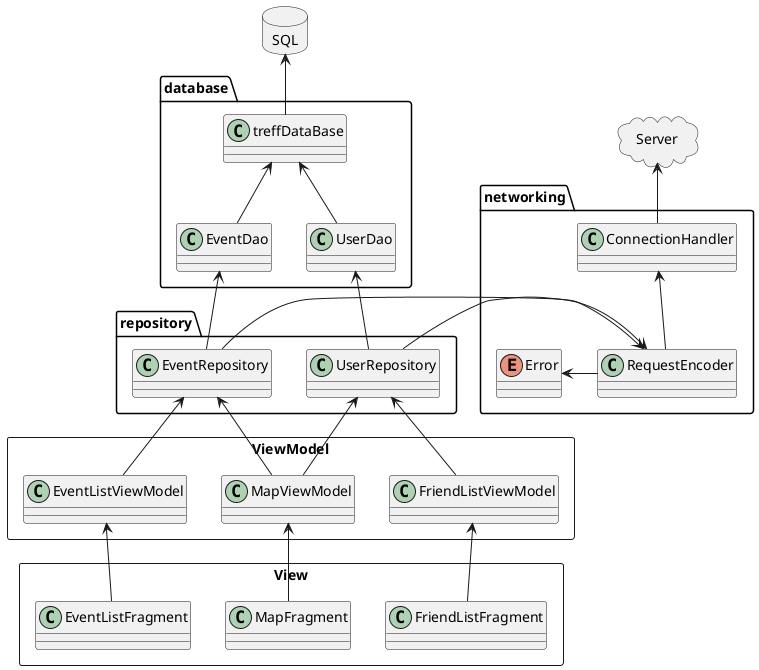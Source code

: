 @startuml

package View <<Rectangle>> {
class FriendListFragment
class MapFragment
class EventListFragment
}
package ViewModel <<Rectangle>> {
    class FriendListViewModel
    class MapViewModel
    class EventListViewModel
}
package repository {
    class UserRepository
    class EventRepository
}
FriendListViewModel <-down- FriendListFragment
MapViewModel <-down- MapFragment
EventListViewModel <-down- EventListFragment
UserRepository <-down- FriendListViewModel
UserRepository <-down- MapViewModel
EventRepository <-down- MapViewModel
EventRepository <-down- EventListViewModel

package database {
    class UserDao
    class EventDao
    class treffDataBase
}

treffDataBase <-down- UserDao
treffDataBase <-down- EventDao

package networking {
    enum Error
    class RequestEncoder
    class ConnectionHandler
}


package Server <<Cloud>> {

}


UserDao <-right- UserRepository
RequestEncoder <-down- UserRepository
EventDao <-down- EventRepository
RequestEncoder <-left- EventRepository
ConnectionHandler <-down- RequestEncoder
Error <-right- RequestEncoder
Server <-down- ConnectionHandler

package SQL <<Database>> {
}

SQL <-down- treffDataBase

@enduml